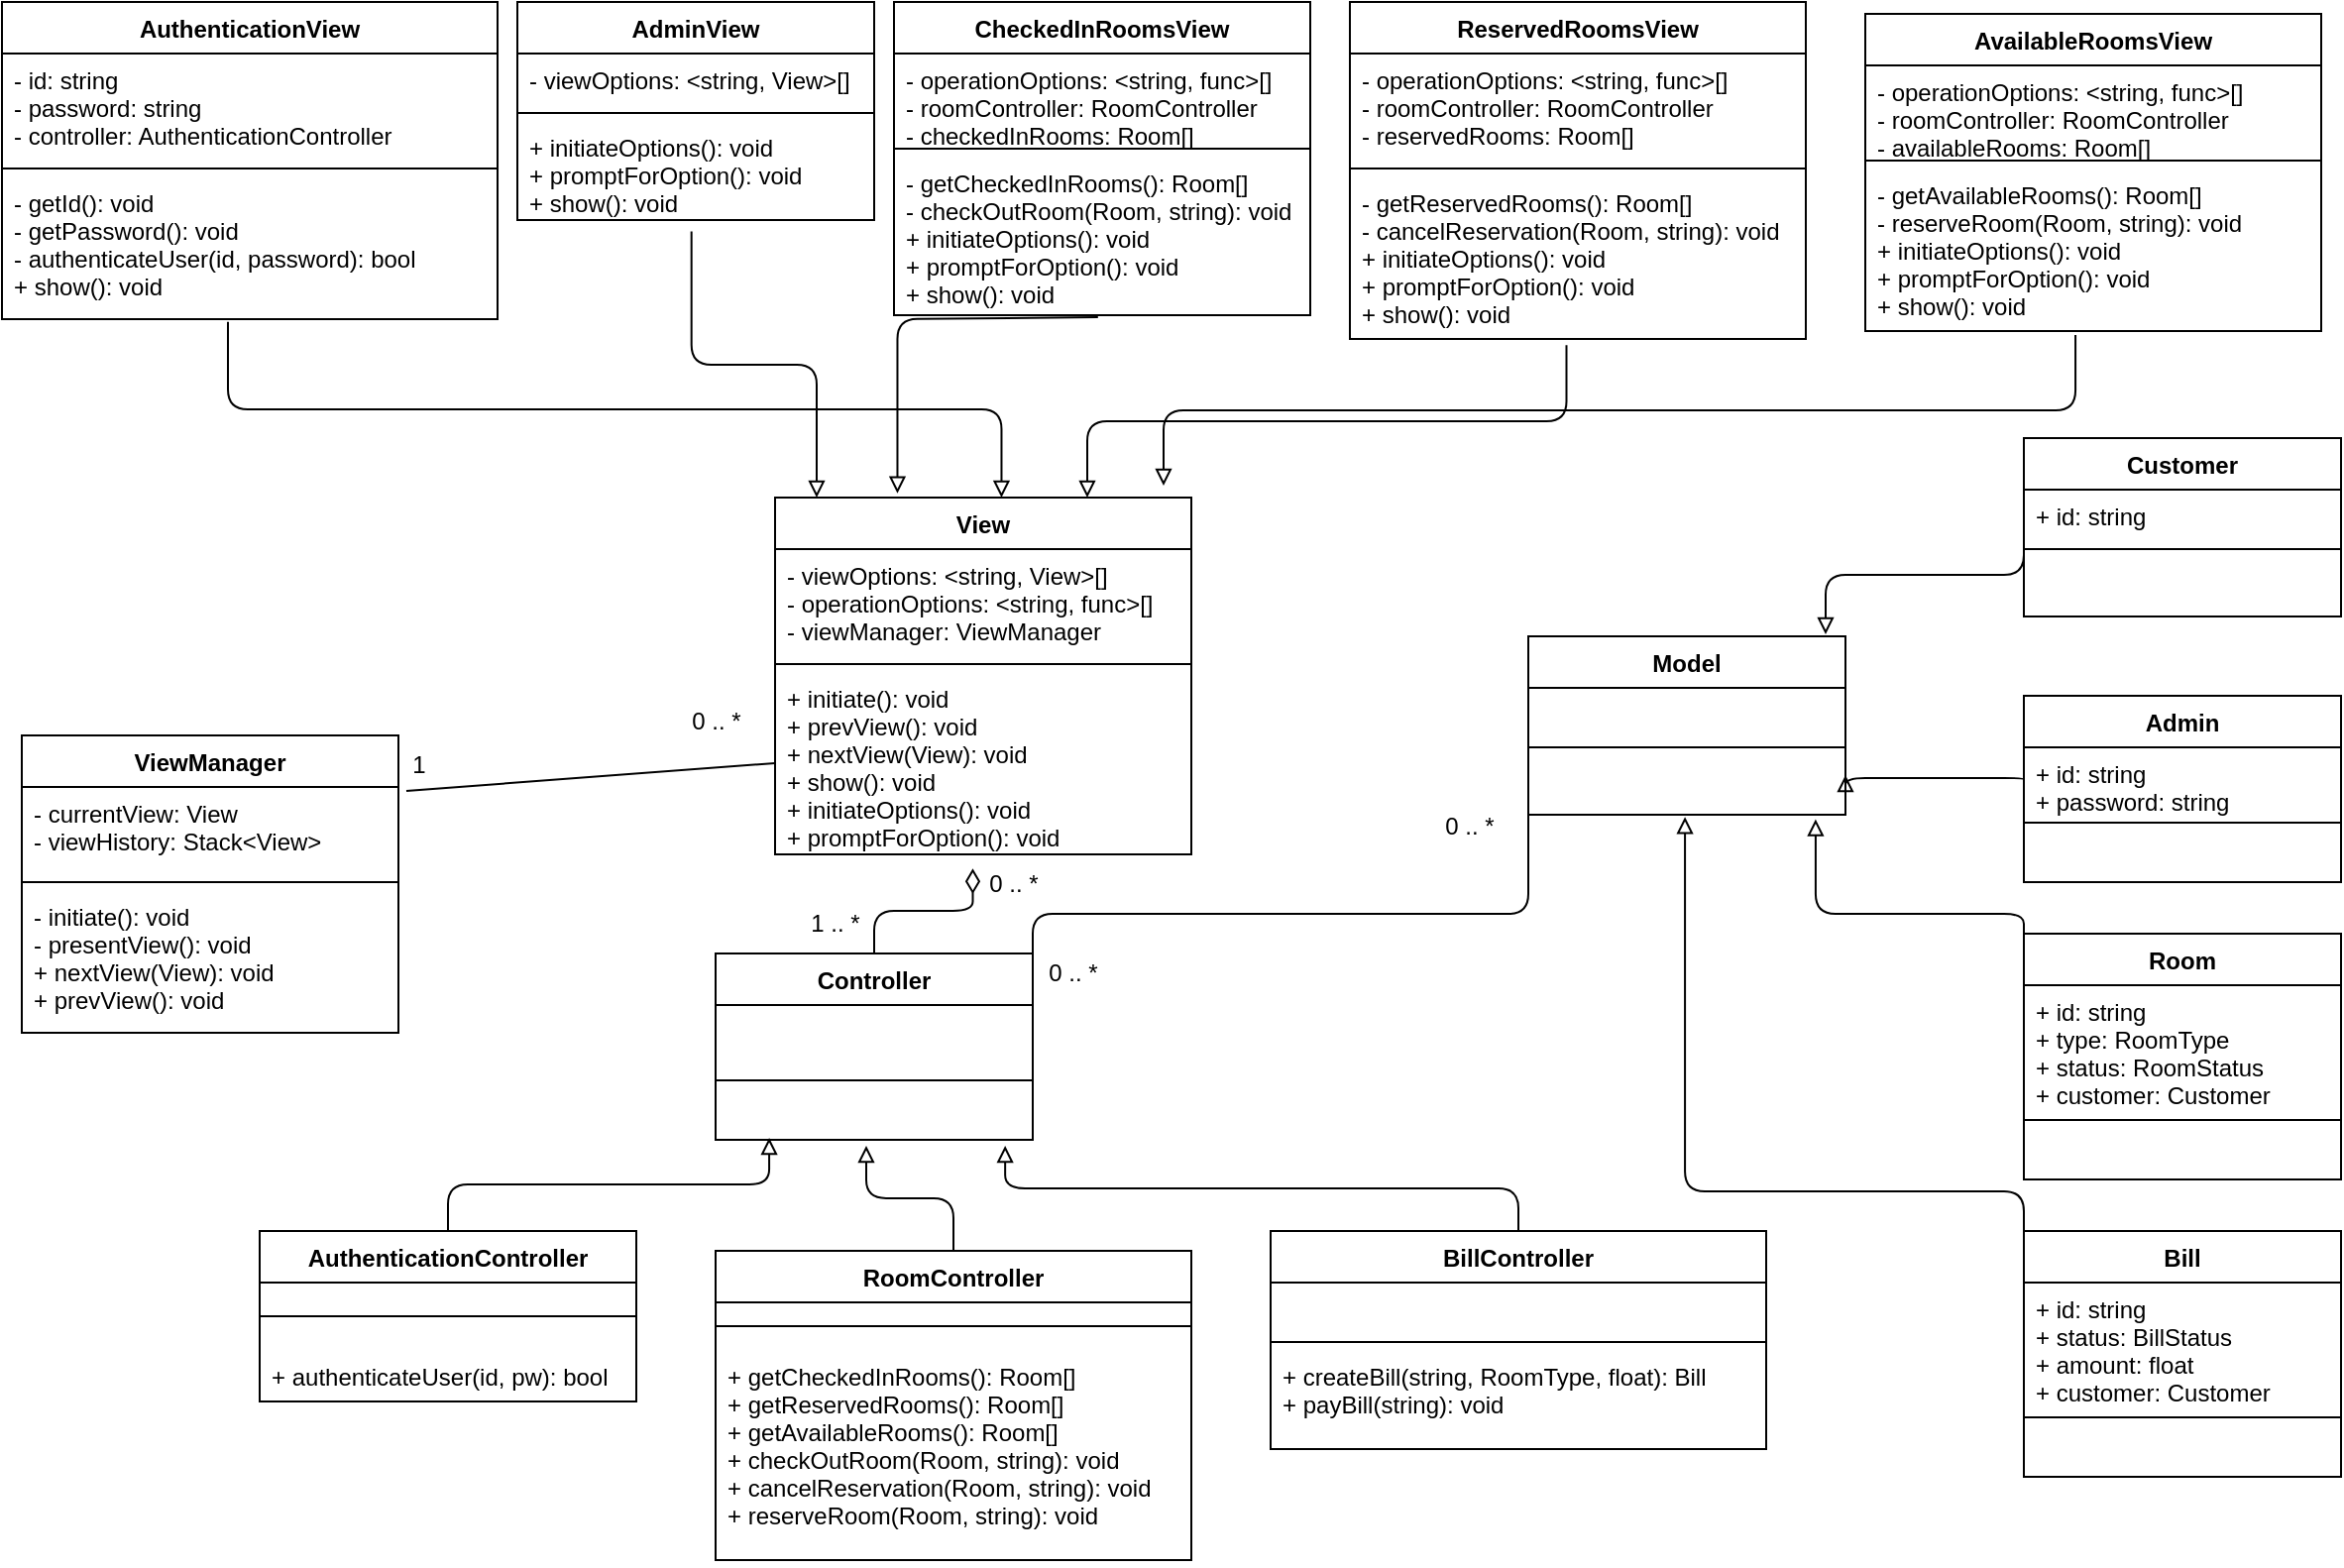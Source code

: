 <mxfile version="13.7.3" type="device"><diagram id="GkyFq522ufnCWcVk9DP3" name="Page-1"><mxGraphModel dx="1497" dy="1104" grid="1" gridSize="10" guides="1" tooltips="1" connect="1" arrows="1" fold="1" page="1" pageScale="1" pageWidth="1100" pageHeight="850" math="0" shadow="0"><root><mxCell id="0"/><mxCell id="1" parent="0"/><mxCell id="Hiqv2ZZL3TNzSeIykQGR-9" value="" style="endArrow=block;html=1;endFill=0;edgeStyle=elbowEdgeStyle;elbow=vertical;entryX=0.544;entryY=0;entryDx=0;entryDy=0;entryPerimeter=0;exitX=0.456;exitY=1.019;exitDx=0;exitDy=0;exitPerimeter=0;" edge="1" parent="1" source="Hiqv2ZZL3TNzSeIykQGR-8" target="Hiqv2ZZL3TNzSeIykQGR-1"><mxGeometry width="160" relative="1" as="geometry"><mxPoint x="120" y="130" as="sourcePoint"/><mxPoint x="620" y="110" as="targetPoint"/></mxGeometry></mxCell><mxCell id="Hiqv2ZZL3TNzSeIykQGR-28" value="" style="endArrow=block;html=1;endFill=0;edgeStyle=elbowEdgeStyle;elbow=vertical;entryX=0.1;entryY=0;entryDx=0;entryDy=0;entryPerimeter=0;exitX=0.488;exitY=1.115;exitDx=0;exitDy=0;exitPerimeter=0;" edge="1" parent="1" source="Hiqv2ZZL3TNzSeIykQGR-14" target="Hiqv2ZZL3TNzSeIykQGR-1"><mxGeometry width="160" relative="1" as="geometry"><mxPoint x="120" y="40" as="sourcePoint"/><mxPoint x="344.96" y="-81.01" as="targetPoint"/></mxGeometry></mxCell><mxCell id="Hiqv2ZZL3TNzSeIykQGR-29" value="" style="endArrow=block;html=1;endFill=0;edgeStyle=elbowEdgeStyle;elbow=vertical;entryX=0.294;entryY=-0.012;entryDx=0;entryDy=0;entryPerimeter=0;exitX=0.49;exitY=1.013;exitDx=0;exitDy=0;exitPerimeter=0;" edge="1" parent="1" source="Hiqv2ZZL3TNzSeIykQGR-18" target="Hiqv2ZZL3TNzSeIykQGR-1"><mxGeometry width="160" relative="1" as="geometry"><mxPoint x="300" y="40" as="sourcePoint"/><mxPoint x="344.96" y="-81.01" as="targetPoint"/><Array as="points"><mxPoint x="530" y="190"/></Array></mxGeometry></mxCell><mxCell id="Hiqv2ZZL3TNzSeIykQGR-30" value="" style="endArrow=block;html=1;endFill=0;edgeStyle=elbowEdgeStyle;elbow=vertical;exitX=0.475;exitY=1.038;exitDx=0;exitDy=0;entryX=0.75;entryY=0;entryDx=0;entryDy=0;exitPerimeter=0;" edge="1" parent="1" source="Hiqv2ZZL3TNzSeIykQGR-22" target="Hiqv2ZZL3TNzSeIykQGR-1"><mxGeometry width="160" relative="1" as="geometry"><mxPoint x="635.04" y="40" as="sourcePoint"/><mxPoint x="350" y="-80" as="targetPoint"/></mxGeometry></mxCell><mxCell id="Hiqv2ZZL3TNzSeIykQGR-31" value="" style="endArrow=block;html=1;endFill=0;edgeStyle=elbowEdgeStyle;elbow=vertical;exitX=0.461;exitY=1.024;exitDx=0;exitDy=0;exitPerimeter=0;" edge="1" parent="1" source="Hiqv2ZZL3TNzSeIykQGR-26"><mxGeometry width="160" relative="1" as="geometry"><mxPoint x="810" y="130" as="sourcePoint"/><mxPoint x="606" y="274" as="targetPoint"/></mxGeometry></mxCell><mxCell id="Hiqv2ZZL3TNzSeIykQGR-1" value="View" style="swimlane;fontStyle=1;align=center;verticalAlign=top;childLayout=stackLayout;horizontal=1;startSize=26;horizontalStack=0;resizeParent=1;resizeParentMax=0;resizeLast=0;collapsible=1;marginBottom=0;" vertex="1" parent="1"><mxGeometry x="410" y="280" width="210" height="180" as="geometry"/></mxCell><mxCell id="Hiqv2ZZL3TNzSeIykQGR-2" value="- viewOptions: &lt;string, View&gt;[]&#10;- operationOptions: &lt;string, func&gt;[]&#10;- viewManager: ViewManager" style="text;strokeColor=none;fillColor=none;align=left;verticalAlign=top;spacingLeft=4;spacingRight=4;overflow=hidden;rotatable=0;points=[[0,0.5],[1,0.5]];portConstraint=eastwest;" vertex="1" parent="Hiqv2ZZL3TNzSeIykQGR-1"><mxGeometry y="26" width="210" height="54" as="geometry"/></mxCell><mxCell id="Hiqv2ZZL3TNzSeIykQGR-3" value="" style="line;strokeWidth=1;fillColor=none;align=left;verticalAlign=middle;spacingTop=-1;spacingLeft=3;spacingRight=3;rotatable=0;labelPosition=right;points=[];portConstraint=eastwest;" vertex="1" parent="Hiqv2ZZL3TNzSeIykQGR-1"><mxGeometry y="80" width="210" height="8" as="geometry"/></mxCell><mxCell id="Hiqv2ZZL3TNzSeIykQGR-4" value="+ initiate(): void&#10;+ prevView(): void&#10;+ nextView(View): void&#10;+ show(): void&#10;+ initiateOptions(): void&#10;+ promptForOption(): void" style="text;strokeColor=none;fillColor=none;align=left;verticalAlign=top;spacingLeft=4;spacingRight=4;overflow=hidden;rotatable=0;points=[[0,0.5],[1,0.5]];portConstraint=eastwest;" vertex="1" parent="Hiqv2ZZL3TNzSeIykQGR-1"><mxGeometry y="88" width="210" height="92" as="geometry"/></mxCell><mxCell id="Hiqv2ZZL3TNzSeIykQGR-48" value="" style="endArrow=block;html=1;endFill=0;edgeStyle=elbowEdgeStyle;elbow=vertical;exitX=0.5;exitY=0;exitDx=0;exitDy=0;entryX=0.169;entryY=0.962;entryDx=0;entryDy=0;entryPerimeter=0;" edge="1" parent="1" source="Hiqv2ZZL3TNzSeIykQGR-36" target="Hiqv2ZZL3TNzSeIykQGR-35"><mxGeometry width="160" relative="1" as="geometry"><mxPoint x="710" y="500" as="sourcePoint"/><mxPoint x="870" y="500" as="targetPoint"/></mxGeometry></mxCell><mxCell id="Hiqv2ZZL3TNzSeIykQGR-49" value="" style="endArrow=block;html=1;endFill=0;edgeStyle=elbowEdgeStyle;elbow=vertical;entryX=0.475;entryY=1.115;entryDx=0;entryDy=0;entryPerimeter=0;exitX=0.5;exitY=0;exitDx=0;exitDy=0;" edge="1" parent="1" source="Hiqv2ZZL3TNzSeIykQGR-40" target="Hiqv2ZZL3TNzSeIykQGR-35"><mxGeometry width="160" relative="1" as="geometry"><mxPoint x="456" y="640" as="sourcePoint"/><mxPoint x="417.04" y="605.012" as="targetPoint"/></mxGeometry></mxCell><mxCell id="Hiqv2ZZL3TNzSeIykQGR-50" value="" style="endArrow=block;html=1;endFill=0;edgeStyle=elbowEdgeStyle;elbow=vertical;entryX=0.913;entryY=1.115;entryDx=0;entryDy=0;entryPerimeter=0;exitX=0.5;exitY=0;exitDx=0;exitDy=0;" edge="1" parent="1" source="Hiqv2ZZL3TNzSeIykQGR-44" target="Hiqv2ZZL3TNzSeIykQGR-35"><mxGeometry width="160" relative="1" as="geometry"><mxPoint x="470" y="660" as="sourcePoint"/><mxPoint x="466" y="608.99" as="targetPoint"/></mxGeometry></mxCell><mxCell id="Hiqv2ZZL3TNzSeIykQGR-52" value="1 .. *" style="text;html=1;align=center;verticalAlign=middle;resizable=0;points=[];autosize=1;" vertex="1" parent="1"><mxGeometry x="420" y="485" width="40" height="20" as="geometry"/></mxCell><mxCell id="Hiqv2ZZL3TNzSeIykQGR-54" value="" style="html=1;endArrow=diamondThin;endFill=0;edgeStyle=elbowEdgeStyle;elbow=vertical;endSize=10;entryX=0.475;entryY=1.077;entryDx=0;entryDy=0;entryPerimeter=0;exitX=0.5;exitY=0;exitDx=0;exitDy=0;" edge="1" parent="1" source="Hiqv2ZZL3TNzSeIykQGR-32" target="Hiqv2ZZL3TNzSeIykQGR-4"><mxGeometry width="160" relative="1" as="geometry"><mxPoint x="486" y="480" as="sourcePoint"/><mxPoint x="750" y="420" as="targetPoint"/></mxGeometry></mxCell><mxCell id="Hiqv2ZZL3TNzSeIykQGR-55" value="0 .. *" style="text;html=1;align=center;verticalAlign=middle;resizable=0;points=[];autosize=1;" vertex="1" parent="1"><mxGeometry x="510" y="465" width="40" height="20" as="geometry"/></mxCell><mxCell id="Hiqv2ZZL3TNzSeIykQGR-83" value="" style="endArrow=block;html=1;endFill=0;edgeStyle=elbowEdgeStyle;elbow=vertical;exitX=0;exitY=0.5;exitDx=0;exitDy=0;" edge="1" parent="1" source="Hiqv2ZZL3TNzSeIykQGR-68"><mxGeometry width="160" relative="1" as="geometry"><mxPoint x="1010" y="400" as="sourcePoint"/><mxPoint x="940" y="349" as="targetPoint"/></mxGeometry></mxCell><mxCell id="Hiqv2ZZL3TNzSeIykQGR-86" value="" style="endArrow=block;html=1;endFill=0;edgeStyle=elbowEdgeStyle;elbow=vertical;exitX=0;exitY=0.5;exitDx=0;exitDy=0;" edge="1" parent="1" source="Hiqv2ZZL3TNzSeIykQGR-72"><mxGeometry width="160" relative="1" as="geometry"><mxPoint x="960" y="420" as="sourcePoint"/><mxPoint x="950" y="420" as="targetPoint"/></mxGeometry></mxCell><mxCell id="Hiqv2ZZL3TNzSeIykQGR-88" value="" style="endArrow=block;html=1;endFill=0;edgeStyle=elbowEdgeStyle;elbow=vertical;exitX=0;exitY=0;exitDx=0;exitDy=0;entryX=0.906;entryY=1.077;entryDx=0;entryDy=0;entryPerimeter=0;" edge="1" parent="1" source="Hiqv2ZZL3TNzSeIykQGR-75" target="Hiqv2ZZL3TNzSeIykQGR-66"><mxGeometry width="160" relative="1" as="geometry"><mxPoint x="1030" y="542.5" as="sourcePoint"/><mxPoint x="940" y="543.5" as="targetPoint"/><Array as="points"><mxPoint x="990" y="490"/><mxPoint x="990" y="469"/></Array></mxGeometry></mxCell><mxCell id="Hiqv2ZZL3TNzSeIykQGR-89" value="" style="endArrow=block;html=1;endFill=0;edgeStyle=elbowEdgeStyle;elbow=vertical;exitX=0;exitY=0.359;exitDx=0;exitDy=0;entryX=0.494;entryY=1.038;entryDx=0;entryDy=0;entryPerimeter=0;exitPerimeter=0;" edge="1" parent="1" source="Hiqv2ZZL3TNzSeIykQGR-80" target="Hiqv2ZZL3TNzSeIykQGR-66"><mxGeometry width="160" relative="1" as="geometry"><mxPoint x="1040" y="620" as="sourcePoint"/><mxPoint x="934.96" y="558.002" as="targetPoint"/><Array as="points"><mxPoint x="990" y="630"/></Array></mxGeometry></mxCell><mxCell id="Hiqv2ZZL3TNzSeIykQGR-40" value="RoomController" style="swimlane;fontStyle=1;align=center;verticalAlign=top;childLayout=stackLayout;horizontal=1;startSize=26;horizontalStack=0;resizeParent=1;resizeParentMax=0;resizeLast=0;collapsible=1;marginBottom=0;" vertex="1" parent="1"><mxGeometry x="380" y="660" width="240" height="156" as="geometry"/></mxCell><mxCell id="Hiqv2ZZL3TNzSeIykQGR-42" value=" &#10;" style="line;strokeWidth=1;fillColor=none;align=left;verticalAlign=middle;spacingTop=-1;spacingLeft=3;spacingRight=3;rotatable=0;labelPosition=right;points=[];portConstraint=eastwest;" vertex="1" parent="Hiqv2ZZL3TNzSeIykQGR-40"><mxGeometry y="26" width="240" height="24" as="geometry"/></mxCell><mxCell id="Hiqv2ZZL3TNzSeIykQGR-43" value="+ getCheckedInRooms(): Room[]&#10;+ getReservedRooms(): Room[]&#10;+ getAvailableRooms(): Room[]&#10;+ checkOutRoom(Room, string): void&#10;+ cancelReservation(Room, string): void&#10;+ reserveRoom(Room, string): void" style="text;strokeColor=none;fillColor=none;align=left;verticalAlign=top;spacingLeft=4;spacingRight=4;overflow=hidden;rotatable=0;points=[[0,0.5],[1,0.5]];portConstraint=eastwest;" vertex="1" parent="Hiqv2ZZL3TNzSeIykQGR-40"><mxGeometry y="50" width="240" height="106" as="geometry"/></mxCell><mxCell id="Hiqv2ZZL3TNzSeIykQGR-32" value="Controller" style="swimlane;fontStyle=1;align=center;verticalAlign=top;childLayout=stackLayout;horizontal=1;startSize=26;horizontalStack=0;resizeParent=1;resizeParentMax=0;resizeLast=0;collapsible=1;marginBottom=0;" vertex="1" parent="1"><mxGeometry x="380" y="510" width="160" height="94" as="geometry"/></mxCell><mxCell id="Hiqv2ZZL3TNzSeIykQGR-33" value=" &#10;" style="text;strokeColor=none;fillColor=none;align=left;verticalAlign=top;spacingLeft=4;spacingRight=4;overflow=hidden;rotatable=0;points=[[0,0.5],[1,0.5]];portConstraint=eastwest;" vertex="1" parent="Hiqv2ZZL3TNzSeIykQGR-32"><mxGeometry y="26" width="160" height="34" as="geometry"/></mxCell><mxCell id="Hiqv2ZZL3TNzSeIykQGR-34" value="" style="line;strokeWidth=1;fillColor=none;align=left;verticalAlign=middle;spacingTop=-1;spacingLeft=3;spacingRight=3;rotatable=0;labelPosition=right;points=[];portConstraint=eastwest;" vertex="1" parent="Hiqv2ZZL3TNzSeIykQGR-32"><mxGeometry y="60" width="160" height="8" as="geometry"/></mxCell><mxCell id="Hiqv2ZZL3TNzSeIykQGR-35" value=" &#10;" style="text;strokeColor=none;fillColor=none;align=left;verticalAlign=top;spacingLeft=4;spacingRight=4;overflow=hidden;rotatable=0;points=[[0,0.5],[1,0.5]];portConstraint=eastwest;" vertex="1" parent="Hiqv2ZZL3TNzSeIykQGR-32"><mxGeometry y="68" width="160" height="26" as="geometry"/></mxCell><mxCell id="Hiqv2ZZL3TNzSeIykQGR-67" value="Customer" style="swimlane;fontStyle=1;align=center;verticalAlign=top;childLayout=stackLayout;horizontal=1;startSize=26;horizontalStack=0;resizeParent=1;resizeParentMax=0;resizeLast=0;collapsible=1;marginBottom=0;" vertex="1" parent="1"><mxGeometry x="1040" y="250" width="160" height="90" as="geometry"/></mxCell><mxCell id="Hiqv2ZZL3TNzSeIykQGR-68" value="+ id: string&#10;" style="text;strokeColor=none;fillColor=none;align=left;verticalAlign=top;spacingLeft=4;spacingRight=4;overflow=hidden;rotatable=0;points=[[0,0.5],[1,0.5]];portConstraint=eastwest;" vertex="1" parent="Hiqv2ZZL3TNzSeIykQGR-67"><mxGeometry y="26" width="160" height="26" as="geometry"/></mxCell><mxCell id="Hiqv2ZZL3TNzSeIykQGR-69" value="" style="line;strokeWidth=1;fillColor=none;align=left;verticalAlign=middle;spacingTop=-1;spacingLeft=3;spacingRight=3;rotatable=0;labelPosition=right;points=[];portConstraint=eastwest;" vertex="1" parent="Hiqv2ZZL3TNzSeIykQGR-67"><mxGeometry y="52" width="160" height="8" as="geometry"/></mxCell><mxCell id="Hiqv2ZZL3TNzSeIykQGR-70" value=" &#10;" style="text;strokeColor=none;fillColor=none;align=left;verticalAlign=top;spacingLeft=4;spacingRight=4;overflow=hidden;rotatable=0;points=[[0,0.5],[1,0.5]];portConstraint=eastwest;" vertex="1" parent="Hiqv2ZZL3TNzSeIykQGR-67"><mxGeometry y="60" width="160" height="30" as="geometry"/></mxCell><mxCell id="Hiqv2ZZL3TNzSeIykQGR-71" value="Admin" style="swimlane;fontStyle=1;align=center;verticalAlign=top;childLayout=stackLayout;horizontal=1;startSize=26;horizontalStack=0;resizeParent=1;resizeParentMax=0;resizeLast=0;collapsible=1;marginBottom=0;" vertex="1" parent="1"><mxGeometry x="1040" y="380" width="160" height="94" as="geometry"/></mxCell><mxCell id="Hiqv2ZZL3TNzSeIykQGR-72" value="+ id: string&#10;+ password: string" style="text;strokeColor=none;fillColor=none;align=left;verticalAlign=top;spacingLeft=4;spacingRight=4;overflow=hidden;rotatable=0;points=[[0,0.5],[1,0.5]];portConstraint=eastwest;" vertex="1" parent="Hiqv2ZZL3TNzSeIykQGR-71"><mxGeometry y="26" width="160" height="34" as="geometry"/></mxCell><mxCell id="Hiqv2ZZL3TNzSeIykQGR-73" value="" style="line;strokeWidth=1;fillColor=none;align=left;verticalAlign=middle;spacingTop=-1;spacingLeft=3;spacingRight=3;rotatable=0;labelPosition=right;points=[];portConstraint=eastwest;" vertex="1" parent="Hiqv2ZZL3TNzSeIykQGR-71"><mxGeometry y="60" width="160" height="8" as="geometry"/></mxCell><mxCell id="Hiqv2ZZL3TNzSeIykQGR-74" value=" &#10;" style="text;strokeColor=none;fillColor=none;align=left;verticalAlign=top;spacingLeft=4;spacingRight=4;overflow=hidden;rotatable=0;points=[[0,0.5],[1,0.5]];portConstraint=eastwest;" vertex="1" parent="Hiqv2ZZL3TNzSeIykQGR-71"><mxGeometry y="68" width="160" height="26" as="geometry"/></mxCell><mxCell id="Hiqv2ZZL3TNzSeIykQGR-63" value="Model" style="swimlane;fontStyle=1;align=center;verticalAlign=top;childLayout=stackLayout;horizontal=1;startSize=26;horizontalStack=0;resizeParent=1;resizeParentMax=0;resizeLast=0;collapsible=1;marginBottom=0;" vertex="1" parent="1"><mxGeometry x="790" y="350" width="160" height="90" as="geometry"/></mxCell><mxCell id="Hiqv2ZZL3TNzSeIykQGR-64" value=" &#10;" style="text;strokeColor=none;fillColor=none;align=left;verticalAlign=top;spacingLeft=4;spacingRight=4;overflow=hidden;rotatable=0;points=[[0,0.5],[1,0.5]];portConstraint=eastwest;" vertex="1" parent="Hiqv2ZZL3TNzSeIykQGR-63"><mxGeometry y="26" width="160" height="26" as="geometry"/></mxCell><mxCell id="Hiqv2ZZL3TNzSeIykQGR-65" value="" style="line;strokeWidth=1;fillColor=none;align=left;verticalAlign=middle;spacingTop=-1;spacingLeft=3;spacingRight=3;rotatable=0;labelPosition=right;points=[];portConstraint=eastwest;" vertex="1" parent="Hiqv2ZZL3TNzSeIykQGR-63"><mxGeometry y="52" width="160" height="8" as="geometry"/></mxCell><mxCell id="Hiqv2ZZL3TNzSeIykQGR-66" value=" &#10;" style="text;strokeColor=none;fillColor=none;align=left;verticalAlign=top;spacingLeft=4;spacingRight=4;overflow=hidden;rotatable=0;points=[[0,0.5],[1,0.5]];portConstraint=eastwest;" vertex="1" parent="Hiqv2ZZL3TNzSeIykQGR-63"><mxGeometry y="60" width="160" height="30" as="geometry"/></mxCell><mxCell id="Hiqv2ZZL3TNzSeIykQGR-75" value="Room" style="swimlane;fontStyle=1;align=center;verticalAlign=top;childLayout=stackLayout;horizontal=1;startSize=26;horizontalStack=0;resizeParent=1;resizeParentMax=0;resizeLast=0;collapsible=1;marginBottom=0;" vertex="1" parent="1"><mxGeometry x="1040" y="500" width="160" height="124" as="geometry"/></mxCell><mxCell id="Hiqv2ZZL3TNzSeIykQGR-76" value="+ id: string&#10;+ type: RoomType&#10;+ status: RoomStatus&#10;+ customer: Customer&#10;" style="text;strokeColor=none;fillColor=none;align=left;verticalAlign=top;spacingLeft=4;spacingRight=4;overflow=hidden;rotatable=0;points=[[0,0.5],[1,0.5]];portConstraint=eastwest;" vertex="1" parent="Hiqv2ZZL3TNzSeIykQGR-75"><mxGeometry y="26" width="160" height="64" as="geometry"/></mxCell><mxCell id="Hiqv2ZZL3TNzSeIykQGR-77" value="" style="line;strokeWidth=1;fillColor=none;align=left;verticalAlign=middle;spacingTop=-1;spacingLeft=3;spacingRight=3;rotatable=0;labelPosition=right;points=[];portConstraint=eastwest;" vertex="1" parent="Hiqv2ZZL3TNzSeIykQGR-75"><mxGeometry y="90" width="160" height="8" as="geometry"/></mxCell><mxCell id="Hiqv2ZZL3TNzSeIykQGR-78" value=" &#10;" style="text;strokeColor=none;fillColor=none;align=left;verticalAlign=top;spacingLeft=4;spacingRight=4;overflow=hidden;rotatable=0;points=[[0,0.5],[1,0.5]];portConstraint=eastwest;" vertex="1" parent="Hiqv2ZZL3TNzSeIykQGR-75"><mxGeometry y="98" width="160" height="26" as="geometry"/></mxCell><mxCell id="Hiqv2ZZL3TNzSeIykQGR-90" value="" style="edgeStyle=elbowEdgeStyle;html=1;endArrow=none;elbow=vertical;exitX=1;exitY=0.5;exitDx=0;exitDy=0;" edge="1" parent="1" source="Hiqv2ZZL3TNzSeIykQGR-33"><mxGeometry width="160" relative="1" as="geometry"><mxPoint x="630" y="420" as="sourcePoint"/><mxPoint x="790" y="389" as="targetPoint"/><Array as="points"><mxPoint x="760" y="490"/><mxPoint x="680" y="549"/></Array></mxGeometry></mxCell><mxCell id="Hiqv2ZZL3TNzSeIykQGR-91" value="0 .. *" style="text;html=1;align=center;verticalAlign=middle;resizable=0;points=[];autosize=1;" vertex="1" parent="1"><mxGeometry x="740" y="436" width="40" height="20" as="geometry"/></mxCell><mxCell id="Hiqv2ZZL3TNzSeIykQGR-92" value="0 .. *" style="text;html=1;align=center;verticalAlign=middle;resizable=0;points=[];autosize=1;" vertex="1" parent="1"><mxGeometry x="540" y="510" width="40" height="20" as="geometry"/></mxCell><mxCell id="Hiqv2ZZL3TNzSeIykQGR-97" value="" style="endArrow=none;html=1;exitX=1.021;exitY=0.045;exitDx=0;exitDy=0;entryX=0;entryY=0.5;entryDx=0;entryDy=0;exitPerimeter=0;" edge="1" parent="1" source="Hiqv2ZZL3TNzSeIykQGR-94" target="Hiqv2ZZL3TNzSeIykQGR-4"><mxGeometry width="50" height="50" relative="1" as="geometry"><mxPoint x="640" y="440" as="sourcePoint"/><mxPoint x="690" y="390" as="targetPoint"/></mxGeometry></mxCell><mxCell id="Hiqv2ZZL3TNzSeIykQGR-98" value="1" style="text;html=1;align=center;verticalAlign=middle;resizable=0;points=[];autosize=1;" vertex="1" parent="1"><mxGeometry x="220" y="405" width="20" height="20" as="geometry"/></mxCell><mxCell id="Hiqv2ZZL3TNzSeIykQGR-99" value="0 .. *" style="text;html=1;align=center;verticalAlign=middle;resizable=0;points=[];autosize=1;" vertex="1" parent="1"><mxGeometry x="360" y="383" width="40" height="20" as="geometry"/></mxCell><mxCell id="Hiqv2ZZL3TNzSeIykQGR-15" value="CheckedInRoomsView" style="swimlane;fontStyle=1;align=center;verticalAlign=top;childLayout=stackLayout;horizontal=1;startSize=26;horizontalStack=0;resizeParent=1;resizeParentMax=0;resizeLast=0;collapsible=1;marginBottom=0;" vertex="1" parent="1"><mxGeometry x="470" y="30" width="210" height="158" as="geometry"/></mxCell><mxCell id="Hiqv2ZZL3TNzSeIykQGR-16" value="- operationOptions: &lt;string, func&gt;[]&#10;- roomController: RoomController&#10;- checkedInRooms: Room[]" style="text;strokeColor=none;fillColor=none;align=left;verticalAlign=top;spacingLeft=4;spacingRight=4;overflow=hidden;rotatable=0;points=[[0,0.5],[1,0.5]];portConstraint=eastwest;" vertex="1" parent="Hiqv2ZZL3TNzSeIykQGR-15"><mxGeometry y="26" width="210" height="44" as="geometry"/></mxCell><mxCell id="Hiqv2ZZL3TNzSeIykQGR-17" value="" style="line;strokeWidth=1;fillColor=none;align=left;verticalAlign=middle;spacingTop=-1;spacingLeft=3;spacingRight=3;rotatable=0;labelPosition=right;points=[];portConstraint=eastwest;" vertex="1" parent="Hiqv2ZZL3TNzSeIykQGR-15"><mxGeometry y="70" width="210" height="8" as="geometry"/></mxCell><mxCell id="Hiqv2ZZL3TNzSeIykQGR-18" value="- getCheckedInRooms(): Room[]&#10;- checkOutRoom(Room, string): void&#10;+ initiateOptions(): void&#10;+ promptForOption(): void&#10;+ show(): void" style="text;strokeColor=none;fillColor=none;align=left;verticalAlign=top;spacingLeft=4;spacingRight=4;overflow=hidden;rotatable=0;points=[[0,0.5],[1,0.5]];portConstraint=eastwest;" vertex="1" parent="Hiqv2ZZL3TNzSeIykQGR-15"><mxGeometry y="78" width="210" height="80" as="geometry"/></mxCell><mxCell id="Hiqv2ZZL3TNzSeIykQGR-5" value="AuthenticationView" style="swimlane;fontStyle=1;align=center;verticalAlign=top;childLayout=stackLayout;horizontal=1;startSize=26;horizontalStack=0;resizeParent=1;resizeParentMax=0;resizeLast=0;collapsible=1;marginBottom=0;" vertex="1" parent="1"><mxGeometry x="20" y="30" width="250" height="160" as="geometry"/></mxCell><mxCell id="Hiqv2ZZL3TNzSeIykQGR-6" value="- id: string&#10;- password: string&#10;- controller: AuthenticationController" style="text;strokeColor=none;fillColor=none;align=left;verticalAlign=top;spacingLeft=4;spacingRight=4;overflow=hidden;rotatable=0;points=[[0,0.5],[1,0.5]];portConstraint=eastwest;" vertex="1" parent="Hiqv2ZZL3TNzSeIykQGR-5"><mxGeometry y="26" width="250" height="54" as="geometry"/></mxCell><mxCell id="Hiqv2ZZL3TNzSeIykQGR-7" value="" style="line;strokeWidth=1;fillColor=none;align=left;verticalAlign=middle;spacingTop=-1;spacingLeft=3;spacingRight=3;rotatable=0;labelPosition=right;points=[];portConstraint=eastwest;" vertex="1" parent="Hiqv2ZZL3TNzSeIykQGR-5"><mxGeometry y="80" width="250" height="8" as="geometry"/></mxCell><mxCell id="Hiqv2ZZL3TNzSeIykQGR-8" value="- getId(): void&#10;- getPassword(): void&#10;- authenticateUser(id, password): bool&#10;+ show(): void" style="text;strokeColor=none;fillColor=none;align=left;verticalAlign=top;spacingLeft=4;spacingRight=4;overflow=hidden;rotatable=0;points=[[0,0.5],[1,0.5]];portConstraint=eastwest;" vertex="1" parent="Hiqv2ZZL3TNzSeIykQGR-5"><mxGeometry y="88" width="250" height="72" as="geometry"/></mxCell><mxCell id="Hiqv2ZZL3TNzSeIykQGR-19" value="ReservedRoomsView" style="swimlane;fontStyle=1;align=center;verticalAlign=top;childLayout=stackLayout;horizontal=1;startSize=26;horizontalStack=0;resizeParent=1;resizeParentMax=0;resizeLast=0;collapsible=1;marginBottom=0;" vertex="1" parent="1"><mxGeometry x="700" y="30" width="230" height="170" as="geometry"/></mxCell><mxCell id="Hiqv2ZZL3TNzSeIykQGR-20" value="- operationOptions: &lt;string, func&gt;[]&#10;- roomController: RoomController&#10;- reservedRooms: Room[]" style="text;strokeColor=none;fillColor=none;align=left;verticalAlign=top;spacingLeft=4;spacingRight=4;overflow=hidden;rotatable=0;points=[[0,0.5],[1,0.5]];portConstraint=eastwest;" vertex="1" parent="Hiqv2ZZL3TNzSeIykQGR-19"><mxGeometry y="26" width="230" height="54" as="geometry"/></mxCell><mxCell id="Hiqv2ZZL3TNzSeIykQGR-21" value="" style="line;strokeWidth=1;fillColor=none;align=left;verticalAlign=middle;spacingTop=-1;spacingLeft=3;spacingRight=3;rotatable=0;labelPosition=right;points=[];portConstraint=eastwest;" vertex="1" parent="Hiqv2ZZL3TNzSeIykQGR-19"><mxGeometry y="80" width="230" height="8" as="geometry"/></mxCell><mxCell id="Hiqv2ZZL3TNzSeIykQGR-22" value="- getReservedRooms(): Room[]&#10;- cancelReservation(Room, string): void&#10;+ initiateOptions(): void&#10;+ promptForOption(): void&#10;+ show(): void" style="text;strokeColor=none;fillColor=none;align=left;verticalAlign=top;spacingLeft=4;spacingRight=4;overflow=hidden;rotatable=0;points=[[0,0.5],[1,0.5]];portConstraint=eastwest;" vertex="1" parent="Hiqv2ZZL3TNzSeIykQGR-19"><mxGeometry y="88" width="230" height="82" as="geometry"/></mxCell><mxCell id="Hiqv2ZZL3TNzSeIykQGR-93" value="ViewManager" style="swimlane;fontStyle=1;align=center;verticalAlign=top;childLayout=stackLayout;horizontal=1;startSize=26;horizontalStack=0;resizeParent=1;resizeParentMax=0;resizeLast=0;collapsible=1;marginBottom=0;" vertex="1" parent="1"><mxGeometry x="30" y="400" width="190" height="150" as="geometry"/></mxCell><mxCell id="Hiqv2ZZL3TNzSeIykQGR-94" value="- currentView: View&#10;- viewHistory: Stack&lt;View&gt;" style="text;strokeColor=none;fillColor=none;align=left;verticalAlign=top;spacingLeft=4;spacingRight=4;overflow=hidden;rotatable=0;points=[[0,0.5],[1,0.5]];portConstraint=eastwest;" vertex="1" parent="Hiqv2ZZL3TNzSeIykQGR-93"><mxGeometry y="26" width="190" height="44" as="geometry"/></mxCell><mxCell id="Hiqv2ZZL3TNzSeIykQGR-95" value="" style="line;strokeWidth=1;fillColor=none;align=left;verticalAlign=middle;spacingTop=-1;spacingLeft=3;spacingRight=3;rotatable=0;labelPosition=right;points=[];portConstraint=eastwest;" vertex="1" parent="Hiqv2ZZL3TNzSeIykQGR-93"><mxGeometry y="70" width="190" height="8" as="geometry"/></mxCell><mxCell id="Hiqv2ZZL3TNzSeIykQGR-96" value="- initiate(): void&#10;- presentView(): void&#10;+ nextView(View): void&#10;+ prevView(): void" style="text;strokeColor=none;fillColor=none;align=left;verticalAlign=top;spacingLeft=4;spacingRight=4;overflow=hidden;rotatable=0;points=[[0,0.5],[1,0.5]];portConstraint=eastwest;" vertex="1" parent="Hiqv2ZZL3TNzSeIykQGR-93"><mxGeometry y="78" width="190" height="72" as="geometry"/></mxCell><mxCell id="Hiqv2ZZL3TNzSeIykQGR-11" value="AdminView" style="swimlane;fontStyle=1;align=center;verticalAlign=top;childLayout=stackLayout;horizontal=1;startSize=26;horizontalStack=0;resizeParent=1;resizeParentMax=0;resizeLast=0;collapsible=1;marginBottom=0;" vertex="1" parent="1"><mxGeometry x="280" y="30" width="180" height="110" as="geometry"/></mxCell><mxCell id="Hiqv2ZZL3TNzSeIykQGR-12" value="- viewOptions: &lt;string, View&gt;[]" style="text;strokeColor=none;fillColor=none;align=left;verticalAlign=top;spacingLeft=4;spacingRight=4;overflow=hidden;rotatable=0;points=[[0,0.5],[1,0.5]];portConstraint=eastwest;" vertex="1" parent="Hiqv2ZZL3TNzSeIykQGR-11"><mxGeometry y="26" width="180" height="26" as="geometry"/></mxCell><mxCell id="Hiqv2ZZL3TNzSeIykQGR-13" value="" style="line;strokeWidth=1;fillColor=none;align=left;verticalAlign=middle;spacingTop=-1;spacingLeft=3;spacingRight=3;rotatable=0;labelPosition=right;points=[];portConstraint=eastwest;" vertex="1" parent="Hiqv2ZZL3TNzSeIykQGR-11"><mxGeometry y="52" width="180" height="8" as="geometry"/></mxCell><mxCell id="Hiqv2ZZL3TNzSeIykQGR-14" value="+ initiateOptions(): void&#10;+ promptForOption(): void&#10;+ show(): void" style="text;strokeColor=none;fillColor=none;align=left;verticalAlign=top;spacingLeft=4;spacingRight=4;overflow=hidden;rotatable=0;points=[[0,0.5],[1,0.5]];portConstraint=eastwest;" vertex="1" parent="Hiqv2ZZL3TNzSeIykQGR-11"><mxGeometry y="60" width="180" height="50" as="geometry"/></mxCell><mxCell id="Hiqv2ZZL3TNzSeIykQGR-23" value="AvailableRoomsView" style="swimlane;fontStyle=1;align=center;verticalAlign=top;childLayout=stackLayout;horizontal=1;startSize=26;horizontalStack=0;resizeParent=1;resizeParentMax=0;resizeLast=0;collapsible=1;marginBottom=0;" vertex="1" parent="1"><mxGeometry x="960" y="36" width="230" height="160" as="geometry"/></mxCell><mxCell id="Hiqv2ZZL3TNzSeIykQGR-24" value="- operationOptions: &lt;string, func&gt;[]&#10;- roomController: RoomController&#10;- availableRooms: Room[]" style="text;strokeColor=none;fillColor=none;align=left;verticalAlign=top;spacingLeft=4;spacingRight=4;overflow=hidden;rotatable=0;points=[[0,0.5],[1,0.5]];portConstraint=eastwest;" vertex="1" parent="Hiqv2ZZL3TNzSeIykQGR-23"><mxGeometry y="26" width="230" height="44" as="geometry"/></mxCell><mxCell id="Hiqv2ZZL3TNzSeIykQGR-25" value="" style="line;strokeWidth=1;fillColor=none;align=left;verticalAlign=middle;spacingTop=-1;spacingLeft=3;spacingRight=3;rotatable=0;labelPosition=right;points=[];portConstraint=eastwest;" vertex="1" parent="Hiqv2ZZL3TNzSeIykQGR-23"><mxGeometry y="70" width="230" height="8" as="geometry"/></mxCell><mxCell id="Hiqv2ZZL3TNzSeIykQGR-26" value="- getAvailableRooms(): Room[]&#10;- reserveRoom(Room, string): void&#10;+ initiateOptions(): void&#10;+ promptForOption(): void&#10;+ show(): void" style="text;strokeColor=none;fillColor=none;align=left;verticalAlign=top;spacingLeft=4;spacingRight=4;overflow=hidden;rotatable=0;points=[[0,0.5],[1,0.5]];portConstraint=eastwest;" vertex="1" parent="Hiqv2ZZL3TNzSeIykQGR-23"><mxGeometry y="78" width="230" height="82" as="geometry"/></mxCell><mxCell id="Hiqv2ZZL3TNzSeIykQGR-36" value="AuthenticationController" style="swimlane;fontStyle=1;align=center;verticalAlign=top;childLayout=stackLayout;horizontal=1;startSize=26;horizontalStack=0;resizeParent=1;resizeParentMax=0;resizeLast=0;collapsible=1;marginBottom=0;" vertex="1" parent="1"><mxGeometry x="150" y="650" width="190" height="86" as="geometry"/></mxCell><mxCell id="Hiqv2ZZL3TNzSeIykQGR-38" value=" &#10;" style="line;strokeWidth=1;fillColor=none;align=left;verticalAlign=middle;spacingTop=-1;spacingLeft=3;spacingRight=3;rotatable=0;labelPosition=right;points=[];portConstraint=eastwest;" vertex="1" parent="Hiqv2ZZL3TNzSeIykQGR-36"><mxGeometry y="26" width="190" height="34" as="geometry"/></mxCell><mxCell id="Hiqv2ZZL3TNzSeIykQGR-39" value="+ authenticateUser(id, pw): bool" style="text;strokeColor=none;fillColor=none;align=left;verticalAlign=top;spacingLeft=4;spacingRight=4;overflow=hidden;rotatable=0;points=[[0,0.5],[1,0.5]];portConstraint=eastwest;" vertex="1" parent="Hiqv2ZZL3TNzSeIykQGR-36"><mxGeometry y="60" width="190" height="26" as="geometry"/></mxCell><mxCell id="Hiqv2ZZL3TNzSeIykQGR-44" value="BillController" style="swimlane;fontStyle=1;align=center;verticalAlign=top;childLayout=stackLayout;horizontal=1;startSize=26;horizontalStack=0;resizeParent=1;resizeParentMax=0;resizeLast=0;collapsible=1;marginBottom=0;" vertex="1" parent="1"><mxGeometry x="660" y="650" width="250" height="110" as="geometry"/></mxCell><mxCell id="Hiqv2ZZL3TNzSeIykQGR-45" value=" &#10;" style="text;strokeColor=none;fillColor=none;align=left;verticalAlign=top;spacingLeft=4;spacingRight=4;overflow=hidden;rotatable=0;points=[[0,0.5],[1,0.5]];portConstraint=eastwest;" vertex="1" parent="Hiqv2ZZL3TNzSeIykQGR-44"><mxGeometry y="26" width="250" height="26" as="geometry"/></mxCell><mxCell id="Hiqv2ZZL3TNzSeIykQGR-46" value="" style="line;strokeWidth=1;fillColor=none;align=left;verticalAlign=middle;spacingTop=-1;spacingLeft=3;spacingRight=3;rotatable=0;labelPosition=right;points=[];portConstraint=eastwest;" vertex="1" parent="Hiqv2ZZL3TNzSeIykQGR-44"><mxGeometry y="52" width="250" height="8" as="geometry"/></mxCell><mxCell id="Hiqv2ZZL3TNzSeIykQGR-47" value="+ createBill(string, RoomType, float): Bill&#10;+ payBill(string): void" style="text;strokeColor=none;fillColor=none;align=left;verticalAlign=top;spacingLeft=4;spacingRight=4;overflow=hidden;rotatable=0;points=[[0,0.5],[1,0.5]];portConstraint=eastwest;" vertex="1" parent="Hiqv2ZZL3TNzSeIykQGR-44"><mxGeometry y="60" width="250" height="50" as="geometry"/></mxCell><mxCell id="Hiqv2ZZL3TNzSeIykQGR-79" value="Bill" style="swimlane;fontStyle=1;align=center;verticalAlign=top;childLayout=stackLayout;horizontal=1;startSize=26;horizontalStack=0;resizeParent=1;resizeParentMax=0;resizeLast=0;collapsible=1;marginBottom=0;" vertex="1" parent="1"><mxGeometry x="1040" y="650" width="160" height="124" as="geometry"/></mxCell><mxCell id="Hiqv2ZZL3TNzSeIykQGR-80" value="+ id: string&#10;+ status: BillStatus&#10;+ amount: float&#10;+ customer: Customer" style="text;strokeColor=none;fillColor=none;align=left;verticalAlign=top;spacingLeft=4;spacingRight=4;overflow=hidden;rotatable=0;points=[[0,0.5],[1,0.5]];portConstraint=eastwest;" vertex="1" parent="Hiqv2ZZL3TNzSeIykQGR-79"><mxGeometry y="26" width="160" height="64" as="geometry"/></mxCell><mxCell id="Hiqv2ZZL3TNzSeIykQGR-81" value="" style="line;strokeWidth=1;fillColor=none;align=left;verticalAlign=middle;spacingTop=-1;spacingLeft=3;spacingRight=3;rotatable=0;labelPosition=right;points=[];portConstraint=eastwest;" vertex="1" parent="Hiqv2ZZL3TNzSeIykQGR-79"><mxGeometry y="90" width="160" height="8" as="geometry"/></mxCell><mxCell id="Hiqv2ZZL3TNzSeIykQGR-82" value=" &#10;" style="text;strokeColor=none;fillColor=none;align=left;verticalAlign=top;spacingLeft=4;spacingRight=4;overflow=hidden;rotatable=0;points=[[0,0.5],[1,0.5]];portConstraint=eastwest;" vertex="1" parent="Hiqv2ZZL3TNzSeIykQGR-79"><mxGeometry y="98" width="160" height="26" as="geometry"/></mxCell></root></mxGraphModel></diagram></mxfile>